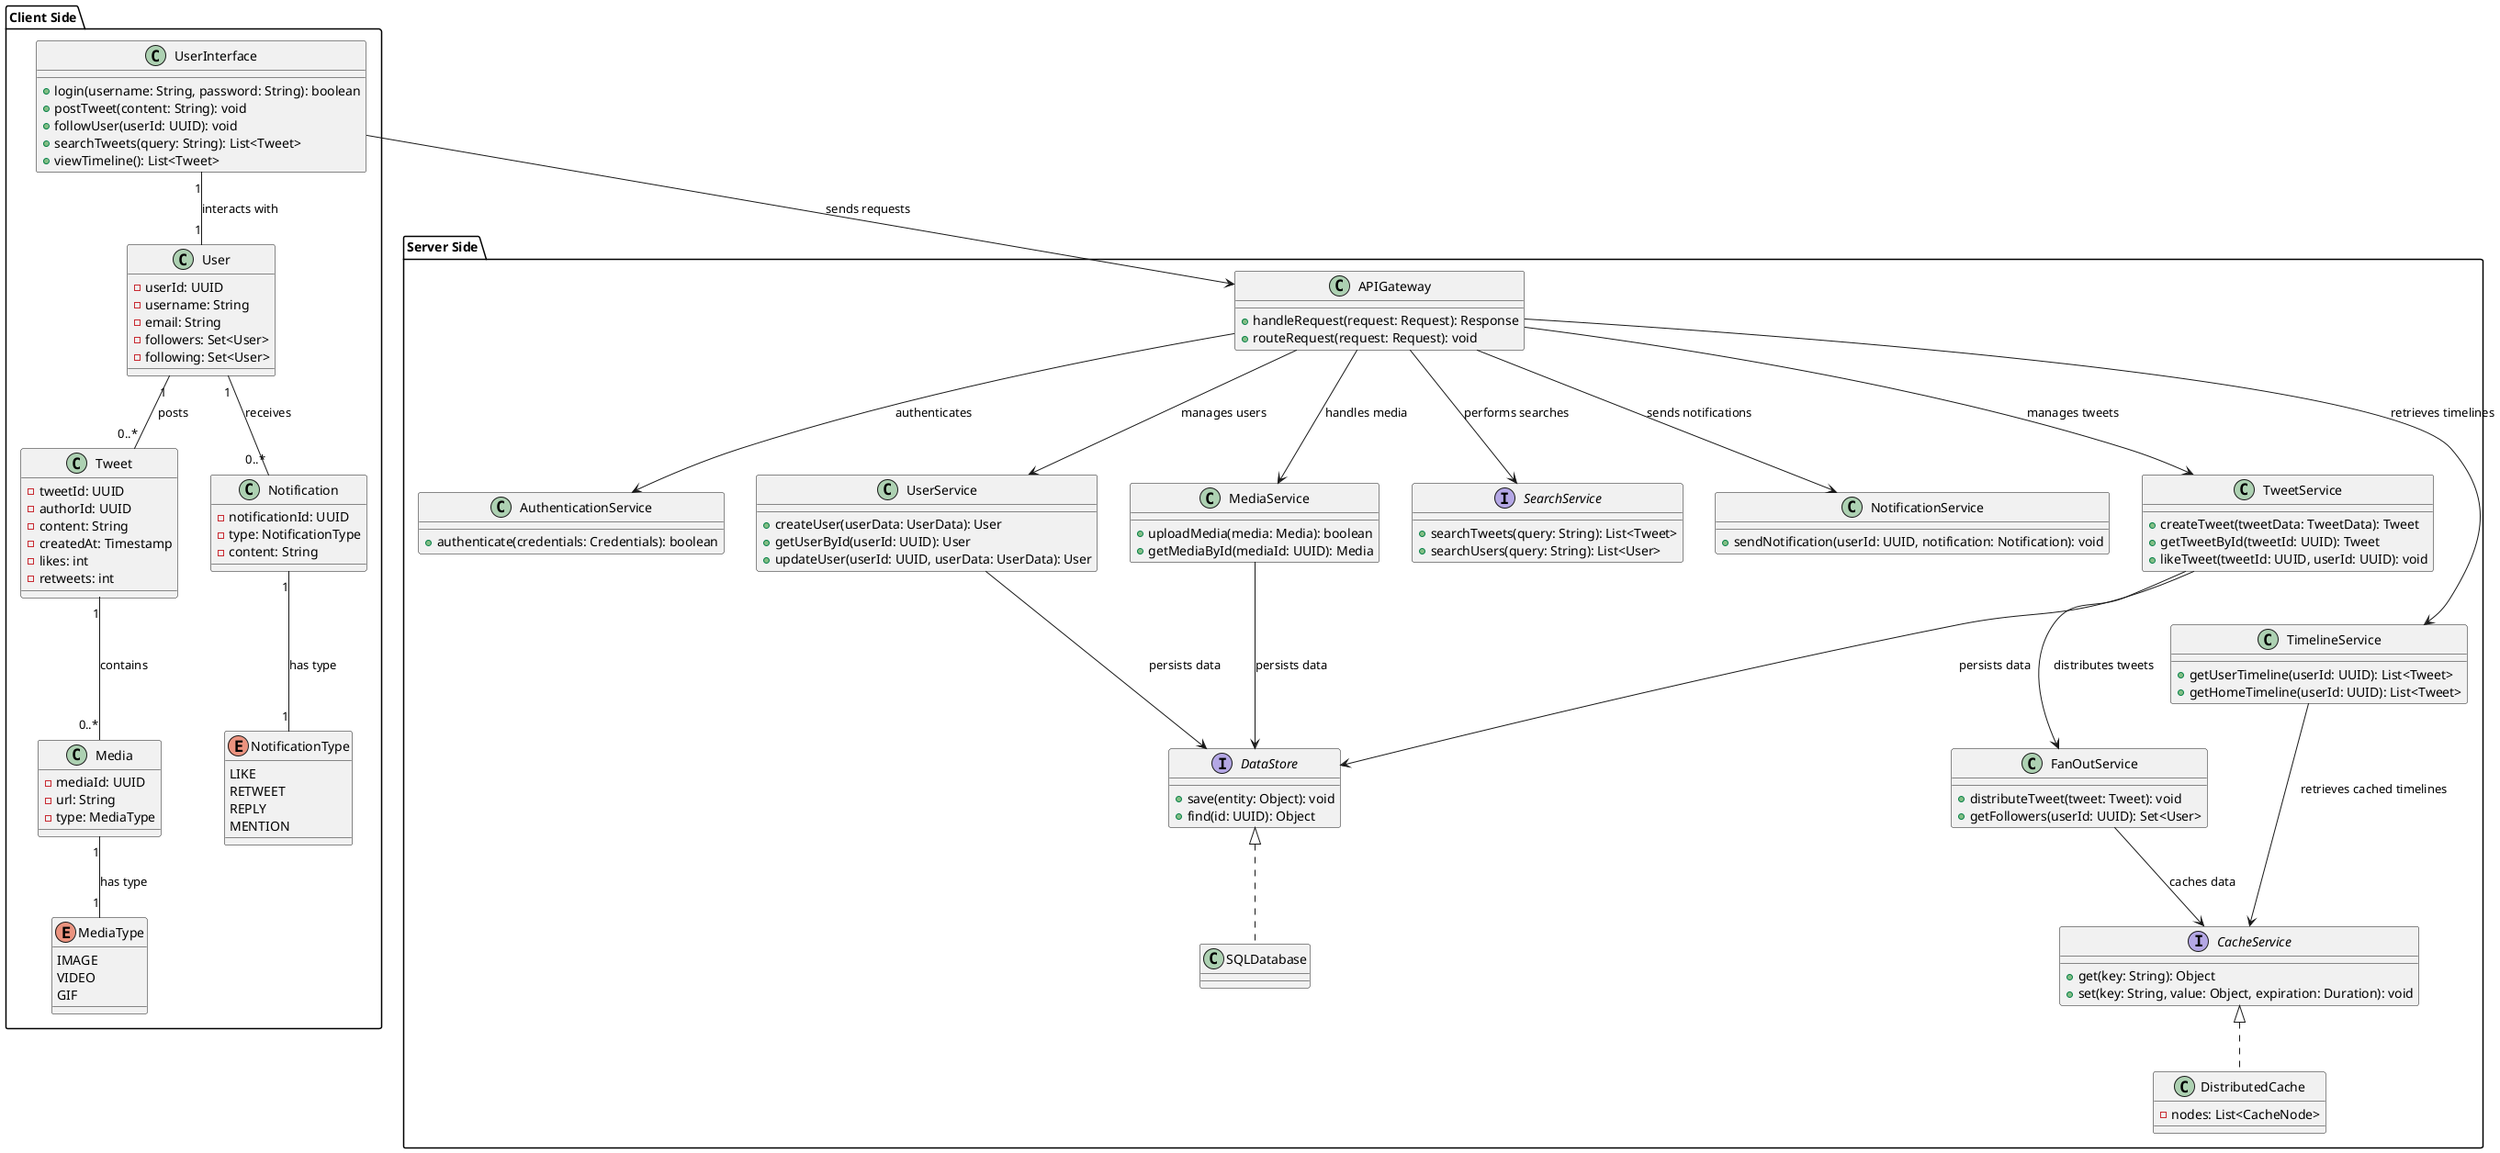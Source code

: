 @startuml

' User-side Components
package "Client Side" {

  class UserInterface {
    +login(username: String, password: String): boolean
    +postTweet(content: String): void
    +followUser(userId: UUID): void
    +searchTweets(query: String): List<Tweet>
    +viewTimeline(): List<Tweet>
  }

  class User {
    -userId: UUID
    -username: String
    -email: String
    -followers: Set<User>
    -following: Set<User>
  }

  class Tweet {
    -tweetId: UUID
    -authorId: UUID
    -content: String
    -createdAt: Timestamp
    -likes: int
    -retweets: int
  }

  class Media {
    -mediaId: UUID
    -url: String
    -type: MediaType
  }

  enum MediaType {
    IMAGE
    VIDEO
    GIF
  }

  class Notification {
    -notificationId: UUID
    -type: NotificationType
    -content: String
  }

  enum NotificationType {
    LIKE
    RETWEET
    REPLY
    MENTION
  }
}

' Server-side Components
package "Server Side" {
  class APIGateway {
    +handleRequest(request: Request): Response
    +routeRequest(request: Request): void
  }

  class AuthenticationService {
    +authenticate(credentials: Credentials): boolean
  }

  class UserService {
    +createUser(userData: UserData): User
    +getUserById(userId: UUID): User
    +updateUser(userId: UUID, userData: UserData): User
  }

  class TweetService {
    +createTweet(tweetData: TweetData): Tweet
    +getTweetById(tweetId: UUID): Tweet
    +likeTweet(tweetId: UUID, userId: UUID): void
  }

  interface SearchService {
    +searchTweets(query: String): List<Tweet>
    +searchUsers(query: String): List<User>
  }

  class FanOutService {
    +distributeTweet(tweet: Tweet): void
    +getFollowers(userId: UUID): Set<User>
  }

  class NotificationService {
    +sendNotification(userId: UUID, notification: Notification): void
  }

  class MediaService {
    +uploadMedia(media: Media): boolean
    +getMediaById(mediaId: UUID): Media
  }

  class TimelineService {
    +getUserTimeline(userId: UUID): List<Tweet>
    +getHomeTimeline(userId: UUID): List<Tweet>
  }

  interface CacheService {
    +get(key: String): Object
    +set(key: String, value: Object, expiration: Duration): void
  }

  class DistributedCache {
    -nodes: List<CacheNode>
  }

  interface DataStore {
    +save(entity: Object): void
    +find(id: UUID): Object
  }

  class SQLDatabase {
  }
}

' Relationships
UserInterface "1" -- "1" User : interacts with
UserInterface --> APIGateway : sends requests
APIGateway --> AuthenticationService : authenticates
APIGateway --> UserService : manages users
APIGateway --> TweetService : manages tweets
APIGateway --> SearchService : performs searches
APIGateway --> TimelineService : retrieves timelines
APIGateway --> NotificationService : sends notifications
APIGateway --> MediaService : handles media

User "1" -- "0..*" Tweet : posts
Tweet "1" -- "0..*" Media : contains
User "1" -- "0..*" Notification : receives

TweetService --> FanOutService : distributes tweets
FanOutService --> CacheService : caches data
TimelineService --> CacheService : retrieves cached timelines

UserService --> DataStore : persists data
TweetService --> DataStore : persists data
MediaService --> DataStore : persists data

CacheService <|.. DistributedCache
DataStore <|.. SQLDatabase

Media "1" -- "1" MediaType : has type
Notification "1" -- "1" NotificationType : has type

@enduml
